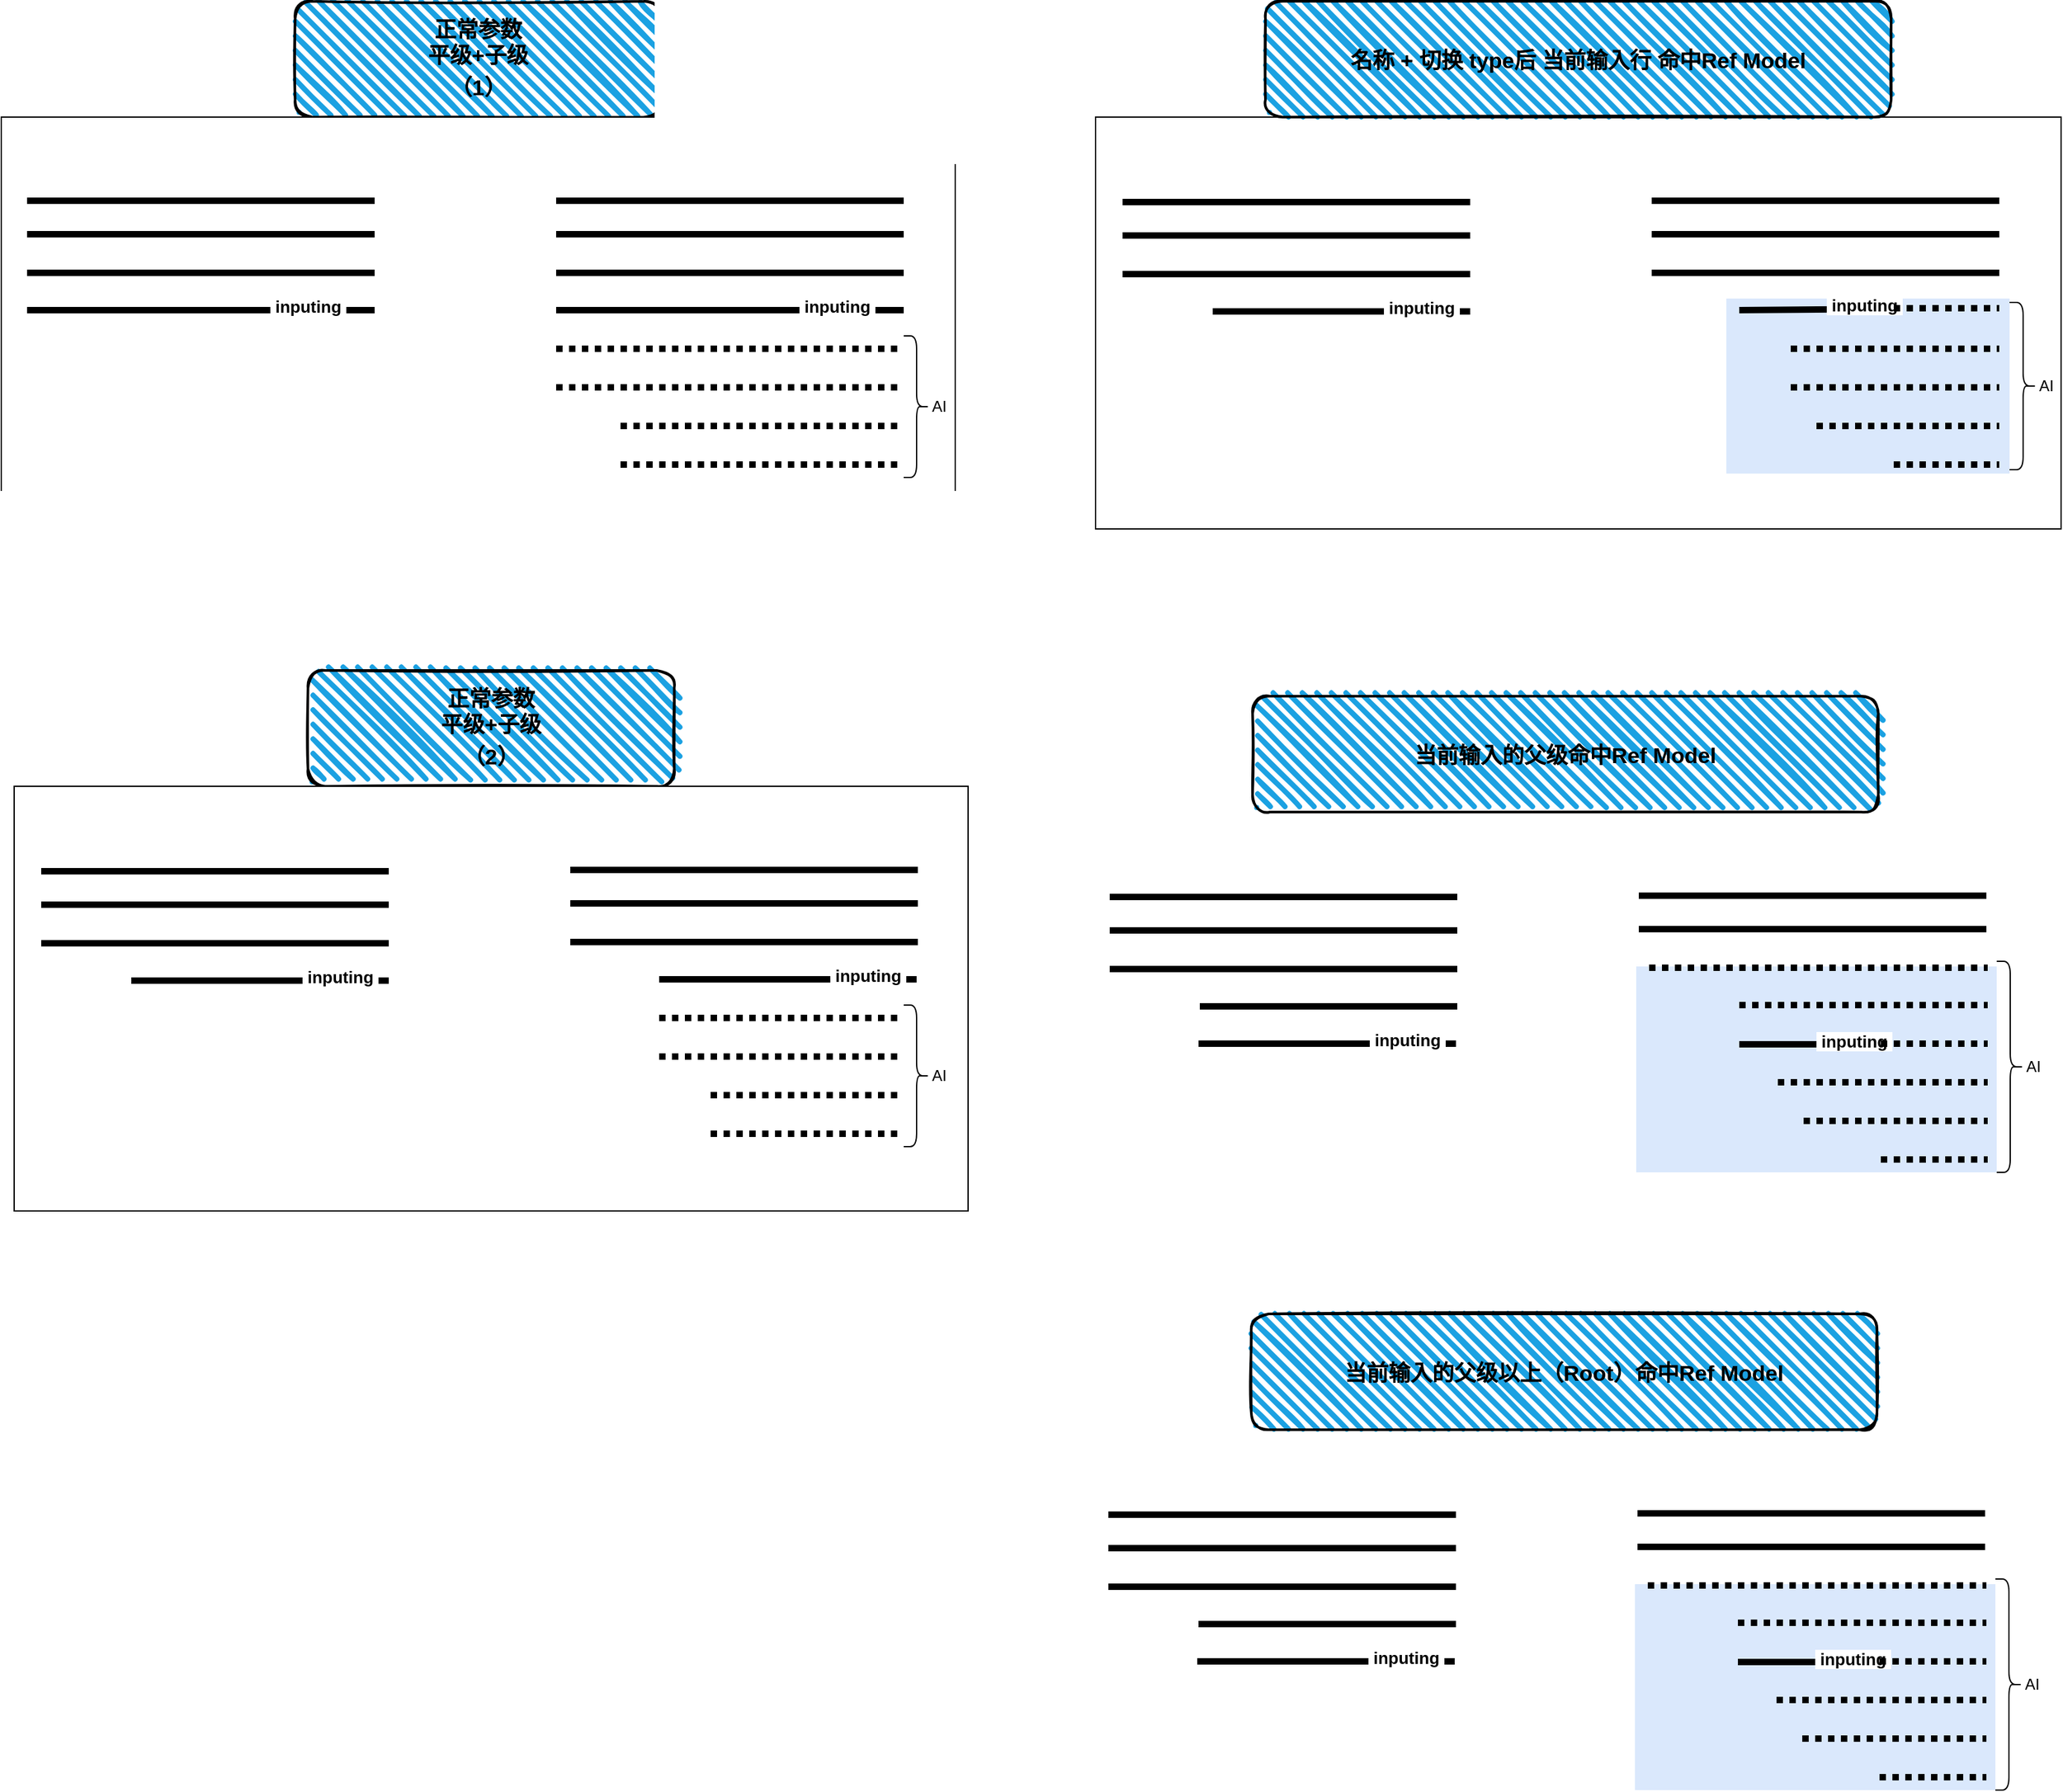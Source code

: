 <mxfile version="24.6.4" type="github">
  <diagram name="第 1 页" id="EeZ5rZGlugQ-Jx4Wtcbi">
    <mxGraphModel dx="2901" dy="1146" grid="1" gridSize="10" guides="1" tooltips="1" connect="1" arrows="1" fold="1" page="1" pageScale="1" pageWidth="827" pageHeight="1169" math="0" shadow="0">
      <root>
        <mxCell id="0" />
        <mxCell id="1" parent="0" />
        <mxCell id="GUqVhu9UTtbnG5ZzC5dU-112" value="" style="rounded=0;whiteSpace=wrap;html=1;dashed=1;dashPattern=8 8;strokeWidth=2;shadow=0;glass=0;fillStyle=auto;fillColor=#dae8fc;strokeColor=none;" vertex="1" parent="1">
          <mxGeometry x="790" y="980" width="280" height="160" as="geometry" />
        </mxCell>
        <mxCell id="GUqVhu9UTtbnG5ZzC5dU-78" value="" style="group" vertex="1" connectable="0" parent="1">
          <mxGeometry x="-470" y="750" width="741" height="420" as="geometry" />
        </mxCell>
        <mxCell id="GUqVhu9UTtbnG5ZzC5dU-77" value="&lt;font style=&quot;font-size: 17px;&quot;&gt;&lt;b&gt;&lt;font style=&quot;font-size: 17px;&quot;&gt;正常参数&lt;br&gt;平级+子级&lt;br&gt;&lt;/font&gt;&lt;/b&gt;&lt;b&gt;&lt;font style=&quot;font-size: 17px;&quot;&gt;（2）&lt;/font&gt;&lt;/b&gt;&lt;/font&gt;&lt;b&gt;&lt;font style=&quot;font-size: 20px;&quot;&gt;&lt;br&gt;&lt;/font&gt;&lt;/b&gt;" style="rounded=1;whiteSpace=wrap;html=1;strokeWidth=2;fillWeight=4;hachureGap=8;hachureAngle=45;fillColor=#1ba1e2;sketch=1;container=0;" vertex="1" parent="GUqVhu9UTtbnG5ZzC5dU-78">
          <mxGeometry x="228.25" width="284.5" height="90" as="geometry" />
        </mxCell>
        <mxCell id="GUqVhu9UTtbnG5ZzC5dU-25" value="" style="rounded=0;whiteSpace=wrap;html=1;container=0;" vertex="1" parent="GUqVhu9UTtbnG5ZzC5dU-78">
          <mxGeometry y="90" width="741" height="330" as="geometry" />
        </mxCell>
        <mxCell id="GUqVhu9UTtbnG5ZzC5dU-26" value="" style="endArrow=none;html=1;rounded=0;strokeWidth=5;" edge="1" parent="GUqVhu9UTtbnG5ZzC5dU-78">
          <mxGeometry width="50" height="50" relative="1" as="geometry">
            <mxPoint x="21" y="156" as="sourcePoint" />
            <mxPoint x="291" y="156" as="targetPoint" />
          </mxGeometry>
        </mxCell>
        <mxCell id="GUqVhu9UTtbnG5ZzC5dU-27" value="" style="endArrow=none;html=1;rounded=0;strokeWidth=5;" edge="1" parent="GUqVhu9UTtbnG5ZzC5dU-78">
          <mxGeometry width="50" height="50" relative="1" as="geometry">
            <mxPoint x="21" y="182" as="sourcePoint" />
            <mxPoint x="291" y="182" as="targetPoint" />
          </mxGeometry>
        </mxCell>
        <mxCell id="GUqVhu9UTtbnG5ZzC5dU-28" value="" style="endArrow=none;html=1;rounded=0;strokeWidth=5;" edge="1" parent="GUqVhu9UTtbnG5ZzC5dU-78">
          <mxGeometry width="50" height="50" relative="1" as="geometry">
            <mxPoint x="21" y="212" as="sourcePoint" />
            <mxPoint x="291" y="212" as="targetPoint" />
          </mxGeometry>
        </mxCell>
        <mxCell id="GUqVhu9UTtbnG5ZzC5dU-30" value="" style="endArrow=none;html=1;rounded=0;strokeWidth=5;" edge="1" parent="GUqVhu9UTtbnG5ZzC5dU-78">
          <mxGeometry width="50" height="50" relative="1" as="geometry">
            <mxPoint x="432" y="155" as="sourcePoint" />
            <mxPoint x="702" y="155" as="targetPoint" />
          </mxGeometry>
        </mxCell>
        <mxCell id="GUqVhu9UTtbnG5ZzC5dU-31" value="" style="endArrow=none;html=1;rounded=0;strokeWidth=5;" edge="1" parent="GUqVhu9UTtbnG5ZzC5dU-78">
          <mxGeometry width="50" height="50" relative="1" as="geometry">
            <mxPoint x="432" y="181" as="sourcePoint" />
            <mxPoint x="702" y="181" as="targetPoint" />
          </mxGeometry>
        </mxCell>
        <mxCell id="GUqVhu9UTtbnG5ZzC5dU-32" value="" style="endArrow=none;html=1;rounded=0;strokeWidth=5;" edge="1" parent="GUqVhu9UTtbnG5ZzC5dU-78">
          <mxGeometry width="50" height="50" relative="1" as="geometry">
            <mxPoint x="432" y="211" as="sourcePoint" />
            <mxPoint x="702" y="211" as="targetPoint" />
          </mxGeometry>
        </mxCell>
        <mxCell id="GUqVhu9UTtbnG5ZzC5dU-34" value="" style="endArrow=none;html=1;rounded=0;strokeWidth=5;dashed=1;dashPattern=1 1;" edge="1" parent="GUqVhu9UTtbnG5ZzC5dU-78">
          <mxGeometry width="50" height="50" relative="1" as="geometry">
            <mxPoint x="501" y="270" as="sourcePoint" />
            <mxPoint x="691" y="270" as="targetPoint" />
          </mxGeometry>
        </mxCell>
        <mxCell id="GUqVhu9UTtbnG5ZzC5dU-35" value="" style="endArrow=none;html=1;rounded=0;strokeWidth=5;dashed=1;dashPattern=1 1;" edge="1" parent="GUqVhu9UTtbnG5ZzC5dU-78">
          <mxGeometry width="50" height="50" relative="1" as="geometry">
            <mxPoint x="541" y="360" as="sourcePoint" />
            <mxPoint x="691" y="360" as="targetPoint" />
          </mxGeometry>
        </mxCell>
        <mxCell id="GUqVhu9UTtbnG5ZzC5dU-36" value="" style="endArrow=none;html=1;rounded=0;strokeWidth=5;dashed=1;dashPattern=1 1;" edge="1" parent="GUqVhu9UTtbnG5ZzC5dU-78">
          <mxGeometry width="50" height="50" relative="1" as="geometry">
            <mxPoint x="501" y="300" as="sourcePoint" />
            <mxPoint x="691" y="300" as="targetPoint" />
          </mxGeometry>
        </mxCell>
        <mxCell id="GUqVhu9UTtbnG5ZzC5dU-37" value="" style="endArrow=none;html=1;rounded=0;strokeWidth=5;dashed=1;dashPattern=1 1;" edge="1" parent="GUqVhu9UTtbnG5ZzC5dU-78">
          <mxGeometry width="50" height="50" relative="1" as="geometry">
            <mxPoint x="541" y="330" as="sourcePoint" />
            <mxPoint x="691" y="330" as="targetPoint" />
          </mxGeometry>
        </mxCell>
        <mxCell id="GUqVhu9UTtbnG5ZzC5dU-39" value="AI" style="shape=curlyBracket;whiteSpace=wrap;html=1;rounded=1;flipH=1;labelPosition=right;verticalLabelPosition=middle;align=left;verticalAlign=middle;container=0;" vertex="1" parent="GUqVhu9UTtbnG5ZzC5dU-78">
          <mxGeometry x="691" y="260" width="20" height="110" as="geometry" />
        </mxCell>
        <mxCell id="GUqVhu9UTtbnG5ZzC5dU-42" value="" style="endArrow=none;html=1;rounded=0;strokeWidth=5;" edge="1" parent="GUqVhu9UTtbnG5ZzC5dU-78">
          <mxGeometry width="50" height="50" relative="1" as="geometry">
            <mxPoint x="91" y="241" as="sourcePoint" />
            <mxPoint x="291" y="241" as="targetPoint" />
          </mxGeometry>
        </mxCell>
        <mxCell id="GUqVhu9UTtbnG5ZzC5dU-43" value="&lt;b&gt;&lt;font style=&quot;font-size: 13px;&quot;&gt;&amp;nbsp;inputing&amp;nbsp;&lt;/font&gt;&lt;/b&gt;" style="edgeLabel;html=1;align=center;verticalAlign=middle;resizable=0;points=[];container=0;" vertex="1" connectable="0" parent="GUqVhu9UTtbnG5ZzC5dU-42">
          <mxGeometry x="0.615" y="3" relative="1" as="geometry">
            <mxPoint as="offset" />
          </mxGeometry>
        </mxCell>
        <mxCell id="GUqVhu9UTtbnG5ZzC5dU-48" value="" style="endArrow=none;html=1;rounded=0;strokeWidth=5;" edge="1" parent="GUqVhu9UTtbnG5ZzC5dU-78">
          <mxGeometry width="50" height="50" relative="1" as="geometry">
            <mxPoint x="501" y="240" as="sourcePoint" />
            <mxPoint x="701" y="240" as="targetPoint" />
          </mxGeometry>
        </mxCell>
        <mxCell id="GUqVhu9UTtbnG5ZzC5dU-49" value="&lt;b&gt;&lt;font style=&quot;font-size: 13px;&quot;&gt;&amp;nbsp;inputing&amp;nbsp;&lt;/font&gt;&lt;/b&gt;" style="edgeLabel;html=1;align=center;verticalAlign=middle;resizable=0;points=[];container=0;" vertex="1" connectable="0" parent="GUqVhu9UTtbnG5ZzC5dU-48">
          <mxGeometry x="0.615" y="3" relative="1" as="geometry">
            <mxPoint as="offset" />
          </mxGeometry>
        </mxCell>
        <mxCell id="GUqVhu9UTtbnG5ZzC5dU-79" value="" style="group" vertex="1" connectable="0" parent="1">
          <mxGeometry x="-480" y="230" width="741" height="420" as="geometry" />
        </mxCell>
        <mxCell id="GUqVhu9UTtbnG5ZzC5dU-19" value="&lt;font style=&quot;font-size: 17px;&quot;&gt;&lt;b&gt;&lt;font style=&quot;font-size: 17px;&quot;&gt;正常参数&lt;br&gt;平级+子级&lt;br&gt;&lt;/font&gt;&lt;/b&gt;&lt;b&gt;&lt;font style=&quot;font-size: 17px;&quot;&gt;（1）&lt;/font&gt;&lt;/b&gt;&lt;/font&gt;&lt;b&gt;&lt;font style=&quot;font-size: 20px;&quot;&gt;&lt;br&gt;&lt;/font&gt;&lt;/b&gt;" style="rounded=1;whiteSpace=wrap;html=1;strokeWidth=2;fillWeight=4;hachureGap=8;hachureAngle=45;fillColor=#1ba1e2;sketch=1;container=0;" vertex="1" parent="GUqVhu9UTtbnG5ZzC5dU-79">
          <mxGeometry x="228.25" width="284.5" height="90" as="geometry" />
        </mxCell>
        <mxCell id="GUqVhu9UTtbnG5ZzC5dU-17" value="" style="rounded=0;whiteSpace=wrap;html=1;container=0;" vertex="1" parent="GUqVhu9UTtbnG5ZzC5dU-79">
          <mxGeometry y="90" width="741" height="330" as="geometry" />
        </mxCell>
        <mxCell id="GUqVhu9UTtbnG5ZzC5dU-5" value="" style="endArrow=none;html=1;rounded=0;strokeWidth=5;" edge="1" parent="GUqVhu9UTtbnG5ZzC5dU-79">
          <mxGeometry width="50" height="50" relative="1" as="geometry">
            <mxPoint x="20" y="155" as="sourcePoint" />
            <mxPoint x="290" y="155" as="targetPoint" />
          </mxGeometry>
        </mxCell>
        <mxCell id="GUqVhu9UTtbnG5ZzC5dU-6" value="" style="endArrow=none;html=1;rounded=0;strokeWidth=5;" edge="1" parent="GUqVhu9UTtbnG5ZzC5dU-79">
          <mxGeometry width="50" height="50" relative="1" as="geometry">
            <mxPoint x="20" y="181" as="sourcePoint" />
            <mxPoint x="290" y="181" as="targetPoint" />
          </mxGeometry>
        </mxCell>
        <mxCell id="GUqVhu9UTtbnG5ZzC5dU-7" value="" style="endArrow=none;html=1;rounded=0;strokeWidth=5;" edge="1" parent="GUqVhu9UTtbnG5ZzC5dU-79">
          <mxGeometry width="50" height="50" relative="1" as="geometry">
            <mxPoint x="20" y="211" as="sourcePoint" />
            <mxPoint x="290" y="211" as="targetPoint" />
          </mxGeometry>
        </mxCell>
        <mxCell id="GUqVhu9UTtbnG5ZzC5dU-8" value="" style="endArrow=none;html=1;rounded=0;strokeWidth=5;" edge="1" parent="GUqVhu9UTtbnG5ZzC5dU-79">
          <mxGeometry width="50" height="50" relative="1" as="geometry">
            <mxPoint x="20" y="240" as="sourcePoint" />
            <mxPoint x="290" y="240" as="targetPoint" />
          </mxGeometry>
        </mxCell>
        <mxCell id="GUqVhu9UTtbnG5ZzC5dU-40" value="&lt;b&gt;&lt;font style=&quot;font-size: 13px;&quot;&gt;&amp;nbsp;inputing&amp;nbsp;&lt;/font&gt;&lt;/b&gt;" style="edgeLabel;html=1;align=center;verticalAlign=middle;resizable=0;points=[];container=0;" vertex="1" connectable="0" parent="GUqVhu9UTtbnG5ZzC5dU-8">
          <mxGeometry x="0.615" y="3" relative="1" as="geometry">
            <mxPoint as="offset" />
          </mxGeometry>
        </mxCell>
        <mxCell id="GUqVhu9UTtbnG5ZzC5dU-9" value="" style="endArrow=none;html=1;rounded=0;strokeWidth=5;" edge="1" parent="GUqVhu9UTtbnG5ZzC5dU-79">
          <mxGeometry width="50" height="50" relative="1" as="geometry">
            <mxPoint x="431" y="155" as="sourcePoint" />
            <mxPoint x="701" y="155" as="targetPoint" />
          </mxGeometry>
        </mxCell>
        <mxCell id="GUqVhu9UTtbnG5ZzC5dU-10" value="" style="endArrow=none;html=1;rounded=0;strokeWidth=5;" edge="1" parent="GUqVhu9UTtbnG5ZzC5dU-79">
          <mxGeometry width="50" height="50" relative="1" as="geometry">
            <mxPoint x="431" y="181" as="sourcePoint" />
            <mxPoint x="701" y="181" as="targetPoint" />
          </mxGeometry>
        </mxCell>
        <mxCell id="GUqVhu9UTtbnG5ZzC5dU-11" value="" style="endArrow=none;html=1;rounded=0;strokeWidth=5;" edge="1" parent="GUqVhu9UTtbnG5ZzC5dU-79">
          <mxGeometry width="50" height="50" relative="1" as="geometry">
            <mxPoint x="431" y="211" as="sourcePoint" />
            <mxPoint x="701" y="211" as="targetPoint" />
          </mxGeometry>
        </mxCell>
        <mxCell id="GUqVhu9UTtbnG5ZzC5dU-13" value="" style="endArrow=none;html=1;rounded=0;strokeWidth=5;dashed=1;dashPattern=1 1;" edge="1" parent="GUqVhu9UTtbnG5ZzC5dU-79">
          <mxGeometry width="50" height="50" relative="1" as="geometry">
            <mxPoint x="431" y="270" as="sourcePoint" />
            <mxPoint x="701" y="270" as="targetPoint" />
          </mxGeometry>
        </mxCell>
        <mxCell id="GUqVhu9UTtbnG5ZzC5dU-14" value="" style="endArrow=none;html=1;rounded=0;strokeWidth=5;dashed=1;dashPattern=1 1;" edge="1" parent="GUqVhu9UTtbnG5ZzC5dU-79">
          <mxGeometry width="50" height="50" relative="1" as="geometry">
            <mxPoint x="481" y="360" as="sourcePoint" />
            <mxPoint x="701" y="360" as="targetPoint" />
          </mxGeometry>
        </mxCell>
        <mxCell id="GUqVhu9UTtbnG5ZzC5dU-15" value="" style="endArrow=none;html=1;rounded=0;strokeWidth=5;dashed=1;dashPattern=1 1;" edge="1" parent="GUqVhu9UTtbnG5ZzC5dU-79">
          <mxGeometry width="50" height="50" relative="1" as="geometry">
            <mxPoint x="431" y="300" as="sourcePoint" />
            <mxPoint x="701" y="300" as="targetPoint" />
          </mxGeometry>
        </mxCell>
        <mxCell id="GUqVhu9UTtbnG5ZzC5dU-16" value="" style="endArrow=none;html=1;rounded=0;strokeWidth=5;dashed=1;dashPattern=1 1;" edge="1" parent="GUqVhu9UTtbnG5ZzC5dU-79">
          <mxGeometry width="50" height="50" relative="1" as="geometry">
            <mxPoint x="481" y="330" as="sourcePoint" />
            <mxPoint x="701" y="330" as="targetPoint" />
          </mxGeometry>
        </mxCell>
        <mxCell id="GUqVhu9UTtbnG5ZzC5dU-21" value="AI" style="shape=curlyBracket;whiteSpace=wrap;html=1;rounded=1;flipH=1;labelPosition=right;verticalLabelPosition=middle;align=left;verticalAlign=middle;container=0;" vertex="1" parent="GUqVhu9UTtbnG5ZzC5dU-79">
          <mxGeometry x="701" y="260" width="20" height="110" as="geometry" />
        </mxCell>
        <mxCell id="GUqVhu9UTtbnG5ZzC5dU-46" value="" style="endArrow=none;html=1;rounded=0;strokeWidth=5;" edge="1" parent="GUqVhu9UTtbnG5ZzC5dU-79">
          <mxGeometry width="50" height="50" relative="1" as="geometry">
            <mxPoint x="431" y="240" as="sourcePoint" />
            <mxPoint x="701" y="240" as="targetPoint" />
          </mxGeometry>
        </mxCell>
        <mxCell id="GUqVhu9UTtbnG5ZzC5dU-47" value="&lt;b&gt;&lt;font style=&quot;font-size: 13px;&quot;&gt;&amp;nbsp;inputing&amp;nbsp;&lt;/font&gt;&lt;/b&gt;" style="edgeLabel;html=1;align=center;verticalAlign=middle;resizable=0;points=[];container=0;" vertex="1" connectable="0" parent="GUqVhu9UTtbnG5ZzC5dU-46">
          <mxGeometry x="0.615" y="3" relative="1" as="geometry">
            <mxPoint as="offset" />
          </mxGeometry>
        </mxCell>
        <mxCell id="GUqVhu9UTtbnG5ZzC5dU-88" value="" style="endArrow=none;html=1;rounded=0;strokeWidth=5;" edge="1" parent="1">
          <mxGeometry width="50" height="50" relative="1" as="geometry">
            <mxPoint x="380.99" y="926" as="sourcePoint" />
            <mxPoint x="650.99" y="926" as="targetPoint" />
          </mxGeometry>
        </mxCell>
        <mxCell id="GUqVhu9UTtbnG5ZzC5dU-89" value="" style="endArrow=none;html=1;rounded=0;strokeWidth=5;" edge="1" parent="1">
          <mxGeometry width="50" height="50" relative="1" as="geometry">
            <mxPoint x="380.99" y="952" as="sourcePoint" />
            <mxPoint x="650.99" y="952" as="targetPoint" />
          </mxGeometry>
        </mxCell>
        <mxCell id="GUqVhu9UTtbnG5ZzC5dU-90" value="" style="endArrow=none;html=1;rounded=0;strokeWidth=5;" edge="1" parent="1">
          <mxGeometry width="50" height="50" relative="1" as="geometry">
            <mxPoint x="380.99" y="982" as="sourcePoint" />
            <mxPoint x="650.99" y="982" as="targetPoint" />
          </mxGeometry>
        </mxCell>
        <mxCell id="GUqVhu9UTtbnG5ZzC5dU-91" value="" style="endArrow=none;html=1;rounded=0;strokeWidth=5;" edge="1" parent="1">
          <mxGeometry width="50" height="50" relative="1" as="geometry">
            <mxPoint x="791.99" y="925" as="sourcePoint" />
            <mxPoint x="1061.99" y="925" as="targetPoint" />
          </mxGeometry>
        </mxCell>
        <mxCell id="GUqVhu9UTtbnG5ZzC5dU-92" value="" style="endArrow=none;html=1;rounded=0;strokeWidth=5;" edge="1" parent="1">
          <mxGeometry width="50" height="50" relative="1" as="geometry">
            <mxPoint x="791.99" y="951" as="sourcePoint" />
            <mxPoint x="1061.99" y="951" as="targetPoint" />
          </mxGeometry>
        </mxCell>
        <mxCell id="GUqVhu9UTtbnG5ZzC5dU-93" value="" style="endArrow=none;html=1;rounded=0;strokeWidth=5;dashed=1;dashPattern=1 1;labelBorderColor=none;" edge="1" parent="1">
          <mxGeometry width="50" height="50" relative="1" as="geometry">
            <mxPoint x="799.99" y="981" as="sourcePoint" />
            <mxPoint x="1063" y="981" as="targetPoint" />
          </mxGeometry>
        </mxCell>
        <mxCell id="GUqVhu9UTtbnG5ZzC5dU-94" value="" style="endArrow=none;html=1;rounded=0;strokeWidth=5;dashed=1;dashPattern=1 1;labelBorderColor=none;" edge="1" parent="1">
          <mxGeometry width="50" height="50" relative="1" as="geometry">
            <mxPoint x="870" y="1010" as="sourcePoint" />
            <mxPoint x="1063" y="1010" as="targetPoint" />
          </mxGeometry>
        </mxCell>
        <mxCell id="GUqVhu9UTtbnG5ZzC5dU-95" value="" style="endArrow=none;html=1;rounded=0;strokeWidth=5;dashed=1;dashPattern=1 1;labelBorderColor=none;" edge="1" parent="1">
          <mxGeometry width="50" height="50" relative="1" as="geometry">
            <mxPoint x="979.99" y="1130" as="sourcePoint" />
            <mxPoint x="1063" y="1130" as="targetPoint" />
          </mxGeometry>
        </mxCell>
        <mxCell id="GUqVhu9UTtbnG5ZzC5dU-96" value="" style="endArrow=none;html=1;rounded=0;strokeWidth=5;dashed=1;dashPattern=1 1;labelBorderColor=none;" edge="1" parent="1">
          <mxGeometry width="50" height="50" relative="1" as="geometry">
            <mxPoint x="899.99" y="1070" as="sourcePoint" />
            <mxPoint x="1063" y="1070" as="targetPoint" />
          </mxGeometry>
        </mxCell>
        <mxCell id="GUqVhu9UTtbnG5ZzC5dU-97" value="" style="endArrow=none;html=1;rounded=0;strokeWidth=5;dashed=1;dashPattern=1 1;labelBorderColor=none;" edge="1" parent="1">
          <mxGeometry width="50" height="50" relative="1" as="geometry">
            <mxPoint x="919.99" y="1100" as="sourcePoint" />
            <mxPoint x="1063" y="1100" as="targetPoint" />
          </mxGeometry>
        </mxCell>
        <mxCell id="GUqVhu9UTtbnG5ZzC5dU-98" value="" style="endArrow=none;html=1;rounded=0;strokeWidth=5;" edge="1" parent="1">
          <mxGeometry width="50" height="50" relative="1" as="geometry">
            <mxPoint x="450.99" y="1011" as="sourcePoint" />
            <mxPoint x="650.99" y="1011" as="targetPoint" />
          </mxGeometry>
        </mxCell>
        <mxCell id="GUqVhu9UTtbnG5ZzC5dU-100" value="" style="endArrow=none;html=1;rounded=0;strokeWidth=5;labelBorderColor=none;" edge="1" parent="1">
          <mxGeometry width="50" height="50" relative="1" as="geometry">
            <mxPoint x="870" y="1040.5" as="sourcePoint" />
            <mxPoint x="979.99" y="1040.5" as="targetPoint" />
          </mxGeometry>
        </mxCell>
        <mxCell id="GUqVhu9UTtbnG5ZzC5dU-101" value="&lt;b&gt;&lt;font style=&quot;font-size: 13px;&quot;&gt;&amp;nbsp;inputing&amp;nbsp;&lt;/font&gt;&lt;/b&gt;" style="edgeLabel;html=1;align=center;verticalAlign=middle;resizable=0;points=[];container=0;labelBorderColor=none;" vertex="1" connectable="0" parent="GUqVhu9UTtbnG5ZzC5dU-100">
          <mxGeometry x="0.615" y="3" relative="1" as="geometry">
            <mxPoint as="offset" />
          </mxGeometry>
        </mxCell>
        <mxCell id="GUqVhu9UTtbnG5ZzC5dU-102" value="" style="endArrow=none;html=1;rounded=0;strokeWidth=5;dashed=1;dashPattern=1 1;labelBorderColor=none;" edge="1" parent="1">
          <mxGeometry width="50" height="50" relative="1" as="geometry">
            <mxPoint x="979.99" y="1040" as="sourcePoint" />
            <mxPoint x="1063" y="1040" as="targetPoint" />
          </mxGeometry>
        </mxCell>
        <mxCell id="GUqVhu9UTtbnG5ZzC5dU-103" value="&lt;span style=&quot;text-wrap: nowrap;&quot;&gt;&lt;font style=&quot;font-size: 17px;&quot;&gt;&lt;b&gt;当前输入的父级命中Ref Model&lt;/b&gt;&lt;/font&gt;&lt;/span&gt;&lt;b&gt;&lt;font style=&quot;font-size: 20px;&quot;&gt;&lt;br&gt;&lt;/font&gt;&lt;/b&gt;" style="rounded=1;whiteSpace=wrap;html=1;strokeWidth=2;fillWeight=4;hachureGap=8;hachureAngle=45;fillColor=#1ba1e2;sketch=1;container=0;" vertex="1" parent="1">
          <mxGeometry x="491.969" y="770" width="486.053" height="90" as="geometry" />
        </mxCell>
        <mxCell id="GUqVhu9UTtbnG5ZzC5dU-104" value="AI" style="shape=curlyBracket;whiteSpace=wrap;html=1;rounded=1;flipH=1;labelPosition=right;verticalLabelPosition=middle;align=left;verticalAlign=middle;container=0;" vertex="1" parent="1">
          <mxGeometry x="1070" y="976" width="21.05" height="164" as="geometry" />
        </mxCell>
        <mxCell id="GUqVhu9UTtbnG5ZzC5dU-105" value="" style="endArrow=none;html=1;rounded=0;strokeWidth=5;" edge="1" parent="1">
          <mxGeometry width="50" height="50" relative="1" as="geometry">
            <mxPoint x="450" y="1040" as="sourcePoint" />
            <mxPoint x="650" y="1040" as="targetPoint" />
          </mxGeometry>
        </mxCell>
        <mxCell id="GUqVhu9UTtbnG5ZzC5dU-106" value="&lt;b&gt;&lt;font style=&quot;font-size: 13px;&quot;&gt;&amp;nbsp;inputing&amp;nbsp;&lt;/font&gt;&lt;/b&gt;" style="edgeLabel;html=1;align=center;verticalAlign=middle;resizable=0;points=[];container=0;" vertex="1" connectable="0" parent="GUqVhu9UTtbnG5ZzC5dU-105">
          <mxGeometry x="0.615" y="3" relative="1" as="geometry">
            <mxPoint as="offset" />
          </mxGeometry>
        </mxCell>
        <mxCell id="GUqVhu9UTtbnG5ZzC5dU-116" value="" style="group" vertex="1" connectable="0" parent="1">
          <mxGeometry x="370.01" y="230" width="749.99" height="410" as="geometry" />
        </mxCell>
        <mxCell id="GUqVhu9UTtbnG5ZzC5dU-57" value="" style="rounded=0;whiteSpace=wrap;html=1;container=0;" vertex="1" parent="GUqVhu9UTtbnG5ZzC5dU-116">
          <mxGeometry y="90" width="749.99" height="320" as="geometry" />
        </mxCell>
        <mxCell id="GUqVhu9UTtbnG5ZzC5dU-114" value="" style="rounded=0;whiteSpace=wrap;html=1;dashed=1;dashPattern=8 8;strokeWidth=2;shadow=0;glass=0;fillStyle=auto;fillColor=#dae8fc;strokeColor=none;" vertex="1" parent="GUqVhu9UTtbnG5ZzC5dU-116">
          <mxGeometry x="489.99" y="231" width="220" height="136" as="geometry" />
        </mxCell>
        <mxCell id="GUqVhu9UTtbnG5ZzC5dU-58" value="" style="endArrow=none;html=1;rounded=0;strokeWidth=5;" edge="1" parent="GUqVhu9UTtbnG5ZzC5dU-116">
          <mxGeometry width="50" height="50" relative="1" as="geometry">
            <mxPoint x="20.99" y="156" as="sourcePoint" />
            <mxPoint x="290.99" y="156" as="targetPoint" />
          </mxGeometry>
        </mxCell>
        <mxCell id="GUqVhu9UTtbnG5ZzC5dU-59" value="" style="endArrow=none;html=1;rounded=0;strokeWidth=5;" edge="1" parent="GUqVhu9UTtbnG5ZzC5dU-116">
          <mxGeometry width="50" height="50" relative="1" as="geometry">
            <mxPoint x="20.99" y="182" as="sourcePoint" />
            <mxPoint x="290.99" y="182" as="targetPoint" />
          </mxGeometry>
        </mxCell>
        <mxCell id="GUqVhu9UTtbnG5ZzC5dU-60" value="" style="endArrow=none;html=1;rounded=0;strokeWidth=5;" edge="1" parent="GUqVhu9UTtbnG5ZzC5dU-116">
          <mxGeometry width="50" height="50" relative="1" as="geometry">
            <mxPoint x="20.99" y="212" as="sourcePoint" />
            <mxPoint x="290.99" y="212" as="targetPoint" />
          </mxGeometry>
        </mxCell>
        <mxCell id="GUqVhu9UTtbnG5ZzC5dU-61" value="" style="endArrow=none;html=1;rounded=0;strokeWidth=5;" edge="1" parent="GUqVhu9UTtbnG5ZzC5dU-116">
          <mxGeometry width="50" height="50" relative="1" as="geometry">
            <mxPoint x="431.99" y="155" as="sourcePoint" />
            <mxPoint x="701.99" y="155" as="targetPoint" />
          </mxGeometry>
        </mxCell>
        <mxCell id="GUqVhu9UTtbnG5ZzC5dU-62" value="" style="endArrow=none;html=1;rounded=0;strokeWidth=5;" edge="1" parent="GUqVhu9UTtbnG5ZzC5dU-116">
          <mxGeometry width="50" height="50" relative="1" as="geometry">
            <mxPoint x="431.99" y="181" as="sourcePoint" />
            <mxPoint x="701.99" y="181" as="targetPoint" />
          </mxGeometry>
        </mxCell>
        <mxCell id="GUqVhu9UTtbnG5ZzC5dU-63" value="" style="endArrow=none;html=1;rounded=0;strokeWidth=5;" edge="1" parent="GUqVhu9UTtbnG5ZzC5dU-116">
          <mxGeometry width="50" height="50" relative="1" as="geometry">
            <mxPoint x="431.99" y="211" as="sourcePoint" />
            <mxPoint x="701.99" y="211" as="targetPoint" />
          </mxGeometry>
        </mxCell>
        <mxCell id="GUqVhu9UTtbnG5ZzC5dU-64" value="" style="endArrow=none;html=1;rounded=0;strokeWidth=5;dashed=1;dashPattern=1 1;" edge="1" parent="GUqVhu9UTtbnG5ZzC5dU-116">
          <mxGeometry width="50" height="50" relative="1" as="geometry">
            <mxPoint x="539.99" y="270" as="sourcePoint" />
            <mxPoint x="701.99" y="270" as="targetPoint" />
          </mxGeometry>
        </mxCell>
        <mxCell id="GUqVhu9UTtbnG5ZzC5dU-65" value="" style="endArrow=none;html=1;rounded=0;strokeWidth=5;dashed=1;dashPattern=1 1;" edge="1" parent="GUqVhu9UTtbnG5ZzC5dU-116">
          <mxGeometry width="50" height="50" relative="1" as="geometry">
            <mxPoint x="619.99" y="360" as="sourcePoint" />
            <mxPoint x="701.99" y="360" as="targetPoint" />
          </mxGeometry>
        </mxCell>
        <mxCell id="GUqVhu9UTtbnG5ZzC5dU-66" value="" style="endArrow=none;html=1;rounded=0;strokeWidth=5;dashed=1;dashPattern=1 1;" edge="1" parent="GUqVhu9UTtbnG5ZzC5dU-116">
          <mxGeometry width="50" height="50" relative="1" as="geometry">
            <mxPoint x="539.99" y="300" as="sourcePoint" />
            <mxPoint x="701.99" y="300" as="targetPoint" />
          </mxGeometry>
        </mxCell>
        <mxCell id="GUqVhu9UTtbnG5ZzC5dU-67" value="" style="endArrow=none;html=1;rounded=0;strokeWidth=5;dashed=1;dashPattern=1 1;" edge="1" parent="GUqVhu9UTtbnG5ZzC5dU-116">
          <mxGeometry width="50" height="50" relative="1" as="geometry">
            <mxPoint x="559.99" y="330" as="sourcePoint" />
            <mxPoint x="701.99" y="330" as="targetPoint" />
          </mxGeometry>
        </mxCell>
        <mxCell id="GUqVhu9UTtbnG5ZzC5dU-69" value="" style="endArrow=none;html=1;rounded=0;strokeWidth=5;" edge="1" parent="GUqVhu9UTtbnG5ZzC5dU-116">
          <mxGeometry width="50" height="50" relative="1" as="geometry">
            <mxPoint x="90.99" y="241" as="sourcePoint" />
            <mxPoint x="290.99" y="241" as="targetPoint" />
          </mxGeometry>
        </mxCell>
        <mxCell id="GUqVhu9UTtbnG5ZzC5dU-70" value="&lt;b&gt;&lt;font style=&quot;font-size: 13px;&quot;&gt;&amp;nbsp;inputing&amp;nbsp;&lt;/font&gt;&lt;/b&gt;" style="edgeLabel;html=1;align=center;verticalAlign=middle;resizable=0;points=[];container=0;" vertex="1" connectable="0" parent="GUqVhu9UTtbnG5ZzC5dU-69">
          <mxGeometry x="0.615" y="3" relative="1" as="geometry">
            <mxPoint as="offset" />
          </mxGeometry>
        </mxCell>
        <mxCell id="GUqVhu9UTtbnG5ZzC5dU-71" value="" style="endArrow=none;html=1;rounded=0;strokeWidth=5;" edge="1" parent="GUqVhu9UTtbnG5ZzC5dU-116">
          <mxGeometry width="50" height="50" relative="1" as="geometry">
            <mxPoint x="499.99" y="240" as="sourcePoint" />
            <mxPoint x="619.99" y="239" as="targetPoint" />
          </mxGeometry>
        </mxCell>
        <mxCell id="GUqVhu9UTtbnG5ZzC5dU-72" value="&lt;b&gt;&lt;font style=&quot;font-size: 13px;&quot;&gt;&amp;nbsp;inputing&amp;nbsp;&lt;/font&gt;&lt;/b&gt;" style="edgeLabel;html=1;align=center;verticalAlign=middle;resizable=0;points=[];container=0;" vertex="1" connectable="0" parent="GUqVhu9UTtbnG5ZzC5dU-71">
          <mxGeometry x="0.615" y="3" relative="1" as="geometry">
            <mxPoint as="offset" />
          </mxGeometry>
        </mxCell>
        <mxCell id="GUqVhu9UTtbnG5ZzC5dU-81" value="" style="endArrow=none;html=1;rounded=0;strokeWidth=5;dashed=1;dashPattern=1 1;" edge="1" parent="GUqVhu9UTtbnG5ZzC5dU-116">
          <mxGeometry width="50" height="50" relative="1" as="geometry">
            <mxPoint x="619.99" y="238.5" as="sourcePoint" />
            <mxPoint x="701.99" y="238.5" as="targetPoint" />
          </mxGeometry>
        </mxCell>
        <mxCell id="GUqVhu9UTtbnG5ZzC5dU-82" value="&lt;span style=&quot;text-wrap: nowrap;&quot;&gt;&lt;font style=&quot;font-size: 17px;&quot;&gt;&lt;b&gt;名称 + 切换 type后 当前输入行 命中Ref Model&lt;/b&gt;&lt;/font&gt;&lt;/span&gt;&lt;b&gt;&lt;font style=&quot;font-size: 20px;&quot;&gt;&lt;br&gt;&lt;/font&gt;&lt;/b&gt;" style="rounded=1;whiteSpace=wrap;html=1;strokeWidth=2;fillWeight=4;hachureGap=8;hachureAngle=45;fillColor=#1ba1e2;sketch=1;container=0;" vertex="1" parent="GUqVhu9UTtbnG5ZzC5dU-116">
          <mxGeometry x="131.969" width="486.053" height="90" as="geometry" />
        </mxCell>
        <mxCell id="GUqVhu9UTtbnG5ZzC5dU-84" value="AI" style="shape=curlyBracket;whiteSpace=wrap;html=1;rounded=1;flipH=1;labelPosition=right;verticalLabelPosition=middle;align=left;verticalAlign=middle;container=0;" vertex="1" parent="GUqVhu9UTtbnG5ZzC5dU-116">
          <mxGeometry x="709.988" y="234" width="21.053" height="130" as="geometry" />
        </mxCell>
        <mxCell id="GUqVhu9UTtbnG5ZzC5dU-117" value="" style="rounded=0;whiteSpace=wrap;html=1;dashed=1;dashPattern=8 8;strokeWidth=2;shadow=0;glass=0;fillStyle=auto;fillColor=#dae8fc;strokeColor=none;" vertex="1" parent="1">
          <mxGeometry x="788.98" y="1460" width="280" height="160" as="geometry" />
        </mxCell>
        <mxCell id="GUqVhu9UTtbnG5ZzC5dU-118" value="" style="endArrow=none;html=1;rounded=0;strokeWidth=5;" edge="1" parent="1">
          <mxGeometry width="50" height="50" relative="1" as="geometry">
            <mxPoint x="379.97" y="1406" as="sourcePoint" />
            <mxPoint x="649.97" y="1406" as="targetPoint" />
          </mxGeometry>
        </mxCell>
        <mxCell id="GUqVhu9UTtbnG5ZzC5dU-119" value="" style="endArrow=none;html=1;rounded=0;strokeWidth=5;" edge="1" parent="1">
          <mxGeometry width="50" height="50" relative="1" as="geometry">
            <mxPoint x="379.97" y="1432" as="sourcePoint" />
            <mxPoint x="649.97" y="1432" as="targetPoint" />
          </mxGeometry>
        </mxCell>
        <mxCell id="GUqVhu9UTtbnG5ZzC5dU-120" value="" style="endArrow=none;html=1;rounded=0;strokeWidth=5;" edge="1" parent="1">
          <mxGeometry width="50" height="50" relative="1" as="geometry">
            <mxPoint x="379.97" y="1462" as="sourcePoint" />
            <mxPoint x="649.97" y="1462" as="targetPoint" />
          </mxGeometry>
        </mxCell>
        <mxCell id="GUqVhu9UTtbnG5ZzC5dU-121" value="" style="endArrow=none;html=1;rounded=0;strokeWidth=5;" edge="1" parent="1">
          <mxGeometry width="50" height="50" relative="1" as="geometry">
            <mxPoint x="790.97" y="1405" as="sourcePoint" />
            <mxPoint x="1060.97" y="1405" as="targetPoint" />
          </mxGeometry>
        </mxCell>
        <mxCell id="GUqVhu9UTtbnG5ZzC5dU-122" value="" style="endArrow=none;html=1;rounded=0;strokeWidth=5;" edge="1" parent="1">
          <mxGeometry width="50" height="50" relative="1" as="geometry">
            <mxPoint x="790.97" y="1431" as="sourcePoint" />
            <mxPoint x="1060.97" y="1431" as="targetPoint" />
          </mxGeometry>
        </mxCell>
        <mxCell id="GUqVhu9UTtbnG5ZzC5dU-123" value="" style="endArrow=none;html=1;rounded=0;strokeWidth=5;dashed=1;dashPattern=1 1;labelBorderColor=none;" edge="1" parent="1">
          <mxGeometry width="50" height="50" relative="1" as="geometry">
            <mxPoint x="798.97" y="1461" as="sourcePoint" />
            <mxPoint x="1061.98" y="1461" as="targetPoint" />
          </mxGeometry>
        </mxCell>
        <mxCell id="GUqVhu9UTtbnG5ZzC5dU-124" value="" style="endArrow=none;html=1;rounded=0;strokeWidth=5;dashed=1;dashPattern=1 1;labelBorderColor=none;" edge="1" parent="1">
          <mxGeometry width="50" height="50" relative="1" as="geometry">
            <mxPoint x="868.98" y="1490" as="sourcePoint" />
            <mxPoint x="1061.98" y="1490" as="targetPoint" />
          </mxGeometry>
        </mxCell>
        <mxCell id="GUqVhu9UTtbnG5ZzC5dU-125" value="" style="endArrow=none;html=1;rounded=0;strokeWidth=5;dashed=1;dashPattern=1 1;labelBorderColor=none;" edge="1" parent="1">
          <mxGeometry width="50" height="50" relative="1" as="geometry">
            <mxPoint x="978.97" y="1610" as="sourcePoint" />
            <mxPoint x="1061.98" y="1610" as="targetPoint" />
          </mxGeometry>
        </mxCell>
        <mxCell id="GUqVhu9UTtbnG5ZzC5dU-126" value="" style="endArrow=none;html=1;rounded=0;strokeWidth=5;dashed=1;dashPattern=1 1;labelBorderColor=none;" edge="1" parent="1">
          <mxGeometry width="50" height="50" relative="1" as="geometry">
            <mxPoint x="898.97" y="1550" as="sourcePoint" />
            <mxPoint x="1061.98" y="1550" as="targetPoint" />
          </mxGeometry>
        </mxCell>
        <mxCell id="GUqVhu9UTtbnG5ZzC5dU-127" value="" style="endArrow=none;html=1;rounded=0;strokeWidth=5;dashed=1;dashPattern=1 1;labelBorderColor=none;" edge="1" parent="1">
          <mxGeometry width="50" height="50" relative="1" as="geometry">
            <mxPoint x="918.97" y="1580" as="sourcePoint" />
            <mxPoint x="1061.98" y="1580" as="targetPoint" />
          </mxGeometry>
        </mxCell>
        <mxCell id="GUqVhu9UTtbnG5ZzC5dU-128" value="" style="endArrow=none;html=1;rounded=0;strokeWidth=5;" edge="1" parent="1">
          <mxGeometry width="50" height="50" relative="1" as="geometry">
            <mxPoint x="449.97" y="1491" as="sourcePoint" />
            <mxPoint x="649.97" y="1491" as="targetPoint" />
          </mxGeometry>
        </mxCell>
        <mxCell id="GUqVhu9UTtbnG5ZzC5dU-129" value="" style="endArrow=none;html=1;rounded=0;strokeWidth=5;labelBorderColor=none;" edge="1" parent="1">
          <mxGeometry width="50" height="50" relative="1" as="geometry">
            <mxPoint x="868.98" y="1520.5" as="sourcePoint" />
            <mxPoint x="978.97" y="1520.5" as="targetPoint" />
          </mxGeometry>
        </mxCell>
        <mxCell id="GUqVhu9UTtbnG5ZzC5dU-130" value="&lt;b&gt;&lt;font style=&quot;font-size: 13px;&quot;&gt;&amp;nbsp;inputing&amp;nbsp;&lt;/font&gt;&lt;/b&gt;" style="edgeLabel;html=1;align=center;verticalAlign=middle;resizable=0;points=[];container=0;labelBorderColor=none;" vertex="1" connectable="0" parent="GUqVhu9UTtbnG5ZzC5dU-129">
          <mxGeometry x="0.615" y="3" relative="1" as="geometry">
            <mxPoint as="offset" />
          </mxGeometry>
        </mxCell>
        <mxCell id="GUqVhu9UTtbnG5ZzC5dU-131" value="" style="endArrow=none;html=1;rounded=0;strokeWidth=5;dashed=1;dashPattern=1 1;labelBorderColor=none;" edge="1" parent="1">
          <mxGeometry width="50" height="50" relative="1" as="geometry">
            <mxPoint x="978.97" y="1520" as="sourcePoint" />
            <mxPoint x="1061.98" y="1520" as="targetPoint" />
          </mxGeometry>
        </mxCell>
        <mxCell id="GUqVhu9UTtbnG5ZzC5dU-132" value="&lt;span style=&quot;text-wrap: nowrap;&quot;&gt;&lt;font style=&quot;font-size: 17px;&quot;&gt;&lt;b&gt;当前输入的父级以上（Root）命中Ref Model&lt;/b&gt;&lt;/font&gt;&lt;/span&gt;&lt;b&gt;&lt;font style=&quot;font-size: 20px;&quot;&gt;&lt;br&gt;&lt;/font&gt;&lt;/b&gt;" style="rounded=1;whiteSpace=wrap;html=1;strokeWidth=2;fillWeight=4;hachureGap=8;hachureAngle=45;fillColor=#1ba1e2;sketch=1;container=0;" vertex="1" parent="1">
          <mxGeometry x="490.949" y="1250" width="486.053" height="90" as="geometry" />
        </mxCell>
        <mxCell id="GUqVhu9UTtbnG5ZzC5dU-133" value="AI" style="shape=curlyBracket;whiteSpace=wrap;html=1;rounded=1;flipH=1;labelPosition=right;verticalLabelPosition=middle;align=left;verticalAlign=middle;container=0;" vertex="1" parent="1">
          <mxGeometry x="1068.98" y="1456" width="21.05" height="164" as="geometry" />
        </mxCell>
        <mxCell id="GUqVhu9UTtbnG5ZzC5dU-134" value="" style="endArrow=none;html=1;rounded=0;strokeWidth=5;" edge="1" parent="1">
          <mxGeometry width="50" height="50" relative="1" as="geometry">
            <mxPoint x="448.98" y="1520" as="sourcePoint" />
            <mxPoint x="648.98" y="1520" as="targetPoint" />
          </mxGeometry>
        </mxCell>
        <mxCell id="GUqVhu9UTtbnG5ZzC5dU-135" value="&lt;b&gt;&lt;font style=&quot;font-size: 13px;&quot;&gt;&amp;nbsp;inputing&amp;nbsp;&lt;/font&gt;&lt;/b&gt;" style="edgeLabel;html=1;align=center;verticalAlign=middle;resizable=0;points=[];container=0;" vertex="1" connectable="0" parent="GUqVhu9UTtbnG5ZzC5dU-134">
          <mxGeometry x="0.615" y="3" relative="1" as="geometry">
            <mxPoint as="offset" />
          </mxGeometry>
        </mxCell>
      </root>
    </mxGraphModel>
  </diagram>
</mxfile>
